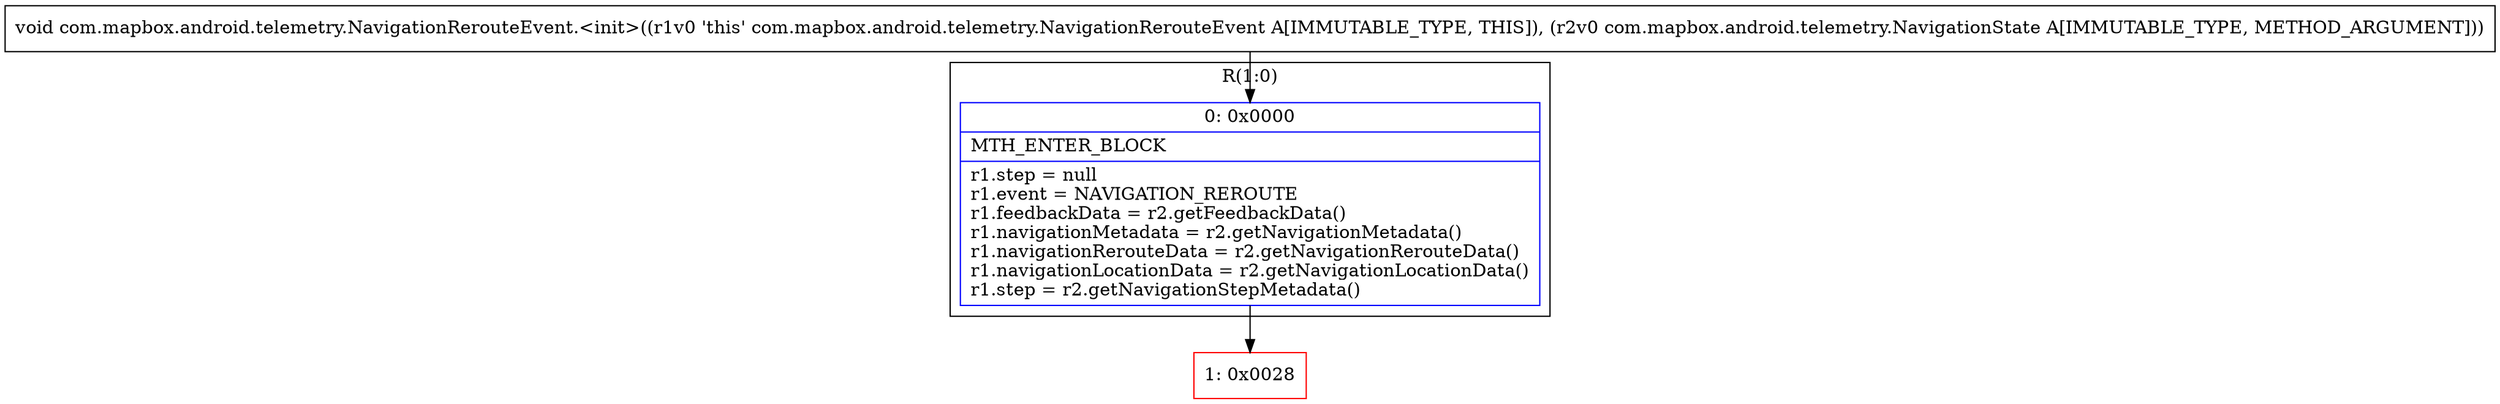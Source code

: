 digraph "CFG forcom.mapbox.android.telemetry.NavigationRerouteEvent.\<init\>(Lcom\/mapbox\/android\/telemetry\/NavigationState;)V" {
subgraph cluster_Region_1634603609 {
label = "R(1:0)";
node [shape=record,color=blue];
Node_0 [shape=record,label="{0\:\ 0x0000|MTH_ENTER_BLOCK\l|r1.step = null\lr1.event = NAVIGATION_REROUTE\lr1.feedbackData = r2.getFeedbackData()\lr1.navigationMetadata = r2.getNavigationMetadata()\lr1.navigationRerouteData = r2.getNavigationRerouteData()\lr1.navigationLocationData = r2.getNavigationLocationData()\lr1.step = r2.getNavigationStepMetadata()\l}"];
}
Node_1 [shape=record,color=red,label="{1\:\ 0x0028}"];
MethodNode[shape=record,label="{void com.mapbox.android.telemetry.NavigationRerouteEvent.\<init\>((r1v0 'this' com.mapbox.android.telemetry.NavigationRerouteEvent A[IMMUTABLE_TYPE, THIS]), (r2v0 com.mapbox.android.telemetry.NavigationState A[IMMUTABLE_TYPE, METHOD_ARGUMENT])) }"];
MethodNode -> Node_0;
Node_0 -> Node_1;
}

